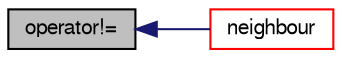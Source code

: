 digraph "operator!="
{
  bgcolor="transparent";
  edge [fontname="FreeSans",fontsize="10",labelfontname="FreeSans",labelfontsize="10"];
  node [fontname="FreeSans",fontsize="10",shape=record];
  rankdir="LR";
  Node52448 [label="operator!=",height=0.2,width=0.4,color="black", fillcolor="grey75", style="filled", fontcolor="black"];
  Node52448 -> Node52449 [dir="back",color="midnightblue",fontsize="10",style="solid",fontname="FreeSans"];
  Node52449 [label="neighbour",height=0.2,width=0.4,color="red",URL="$a22766.html#aab1a7f2af09b33005a527e107c7b3fad",tooltip="Internal face neighbour. "];
}
